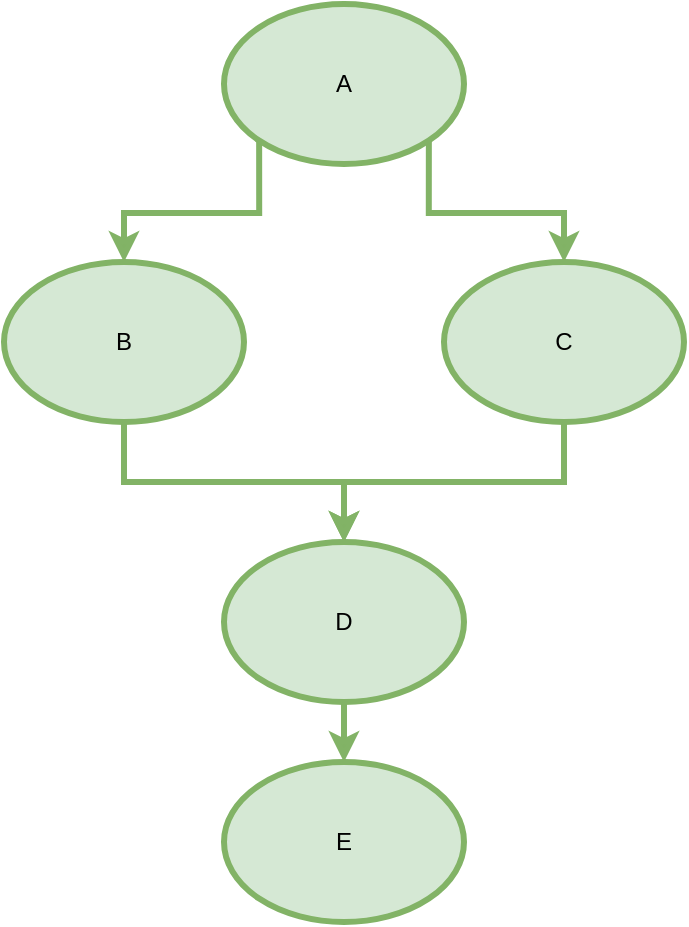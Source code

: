 <mxfile version="24.6.2" type="device" pages="3">
  <diagram id="HFOvi418YpcqefuvC4Z3" name="Page-2">
    <mxGraphModel dx="1570" dy="957" grid="1" gridSize="10" guides="1" tooltips="1" connect="1" arrows="1" fold="1" page="1" pageScale="1" pageWidth="1100" pageHeight="850" math="0" shadow="0">
      <root>
        <mxCell id="0" />
        <mxCell id="1" parent="0" />
        <mxCell id="tu32zy_knMKT6sDBS3b7-1" style="edgeStyle=orthogonalEdgeStyle;rounded=0;orthogonalLoop=1;jettySize=auto;html=1;exitX=0;exitY=1;exitDx=0;exitDy=0;entryX=0.5;entryY=0;entryDx=0;entryDy=0;fillColor=#d5e8d4;strokeColor=#82b366;strokeWidth=3;" parent="1" source="tu32zy_knMKT6sDBS3b7-3" target="tu32zy_knMKT6sDBS3b7-7" edge="1">
          <mxGeometry relative="1" as="geometry" />
        </mxCell>
        <mxCell id="tu32zy_knMKT6sDBS3b7-2" style="edgeStyle=orthogonalEdgeStyle;rounded=0;orthogonalLoop=1;jettySize=auto;html=1;exitX=1;exitY=1;exitDx=0;exitDy=0;fillColor=#d5e8d4;strokeColor=#82b366;strokeWidth=3;" parent="1" source="tu32zy_knMKT6sDBS3b7-3" target="tu32zy_knMKT6sDBS3b7-5" edge="1">
          <mxGeometry relative="1" as="geometry" />
        </mxCell>
        <mxCell id="tu32zy_knMKT6sDBS3b7-3" value="A" style="ellipse;whiteSpace=wrap;html=1;fillColor=#d5e8d4;strokeColor=#82b366;strokeWidth=3;" parent="1" vertex="1">
          <mxGeometry x="490" y="131" width="120" height="80" as="geometry" />
        </mxCell>
        <mxCell id="tu32zy_knMKT6sDBS3b7-4" style="edgeStyle=orthogonalEdgeStyle;rounded=0;orthogonalLoop=1;jettySize=auto;html=1;exitX=0.5;exitY=1;exitDx=0;exitDy=0;entryX=0.5;entryY=0;entryDx=0;entryDy=0;fillColor=#d5e8d4;strokeColor=#82b366;strokeWidth=3;" parent="1" source="tu32zy_knMKT6sDBS3b7-5" target="tu32zy_knMKT6sDBS3b7-9" edge="1">
          <mxGeometry relative="1" as="geometry">
            <mxPoint x="550" y="350" as="targetPoint" />
          </mxGeometry>
        </mxCell>
        <mxCell id="tu32zy_knMKT6sDBS3b7-5" value="C" style="ellipse;whiteSpace=wrap;html=1;fillColor=#d5e8d4;strokeColor=#82b366;strokeWidth=3;" parent="1" vertex="1">
          <mxGeometry x="600" y="260" width="120" height="80" as="geometry" />
        </mxCell>
        <mxCell id="tu32zy_knMKT6sDBS3b7-6" style="edgeStyle=orthogonalEdgeStyle;rounded=0;orthogonalLoop=1;jettySize=auto;html=1;exitX=0.5;exitY=1;exitDx=0;exitDy=0;entryX=0.5;entryY=0;entryDx=0;entryDy=0;fillColor=#d5e8d4;strokeColor=#82b366;strokeWidth=3;" parent="1" source="tu32zy_knMKT6sDBS3b7-7" target="tu32zy_knMKT6sDBS3b7-9" edge="1">
          <mxGeometry relative="1" as="geometry" />
        </mxCell>
        <mxCell id="tu32zy_knMKT6sDBS3b7-7" value="B" style="ellipse;whiteSpace=wrap;html=1;fillColor=#d5e8d4;strokeColor=#82b366;strokeWidth=3;" parent="1" vertex="1">
          <mxGeometry x="380" y="260" width="120" height="80" as="geometry" />
        </mxCell>
        <mxCell id="tu32zy_knMKT6sDBS3b7-8" style="edgeStyle=orthogonalEdgeStyle;rounded=0;orthogonalLoop=1;jettySize=auto;html=1;fillColor=#d5e8d4;strokeColor=#82b366;strokeWidth=3;" parent="1" source="tu32zy_knMKT6sDBS3b7-9" target="tu32zy_knMKT6sDBS3b7-10" edge="1">
          <mxGeometry relative="1" as="geometry" />
        </mxCell>
        <mxCell id="tu32zy_knMKT6sDBS3b7-9" value="D" style="ellipse;whiteSpace=wrap;html=1;fillColor=#d5e8d4;strokeColor=#82b366;strokeWidth=3;" parent="1" vertex="1">
          <mxGeometry x="490" y="400" width="120" height="80" as="geometry" />
        </mxCell>
        <mxCell id="tu32zy_knMKT6sDBS3b7-10" value="E" style="ellipse;whiteSpace=wrap;html=1;fillColor=#d5e8d4;strokeColor=#82b366;strokeWidth=3;" parent="1" vertex="1">
          <mxGeometry x="490" y="510" width="120" height="80" as="geometry" />
        </mxCell>
      </root>
    </mxGraphModel>
  </diagram>
  <diagram name="Page-1" id="KhPLslgzNQtvsqrkkubF">
    <mxGraphModel dx="1570" dy="957" grid="1" gridSize="10" guides="1" tooltips="1" connect="1" arrows="1" fold="1" page="1" pageScale="1" pageWidth="1100" pageHeight="850" math="0" shadow="0">
      <root>
        <mxCell id="0" />
        <mxCell id="1" parent="0" />
        <mxCell id="yJ6XkoW_68rfGgV2tpVg-1" style="edgeStyle=orthogonalEdgeStyle;rounded=0;orthogonalLoop=1;jettySize=auto;html=1;exitX=0;exitY=1;exitDx=0;exitDy=0;entryX=0.5;entryY=0;entryDx=0;entryDy=0;strokeColor=#82b366;strokeWidth=3;fillColor=#d5e8d4;" parent="1" source="yJ6XkoW_68rfGgV2tpVg-3" target="yJ6XkoW_68rfGgV2tpVg-7" edge="1">
          <mxGeometry relative="1" as="geometry" />
        </mxCell>
        <mxCell id="yJ6XkoW_68rfGgV2tpVg-2" style="edgeStyle=orthogonalEdgeStyle;rounded=0;orthogonalLoop=1;jettySize=auto;html=1;exitX=1;exitY=1;exitDx=0;exitDy=0;strokeColor=#82b366;strokeWidth=3;fillColor=#d5e8d4;" parent="1" source="yJ6XkoW_68rfGgV2tpVg-3" target="yJ6XkoW_68rfGgV2tpVg-5" edge="1">
          <mxGeometry relative="1" as="geometry" />
        </mxCell>
        <mxCell id="yJ6XkoW_68rfGgV2tpVg-3" value="A: Start replication" style="ellipse;whiteSpace=wrap;html=1;strokeColor=#82b366;strokeWidth=3;fillColor=#d5e8d4;" parent="1" vertex="1">
          <mxGeometry x="490" y="131" width="120" height="80" as="geometry" />
        </mxCell>
        <mxCell id="yJ6XkoW_68rfGgV2tpVg-4" style="edgeStyle=orthogonalEdgeStyle;rounded=0;orthogonalLoop=1;jettySize=auto;html=1;exitX=0.5;exitY=1;exitDx=0;exitDy=0;entryX=0.5;entryY=0;entryDx=0;entryDy=0;strokeColor=#82b366;strokeWidth=3;fillColor=#d5e8d4;" parent="1" source="yJ6XkoW_68rfGgV2tpVg-5" target="yJ6XkoW_68rfGgV2tpVg-9" edge="1">
          <mxGeometry relative="1" as="geometry">
            <mxPoint x="550" y="350" as="targetPoint" />
          </mxGeometry>
        </mxCell>
        <mxCell id="yJ6XkoW_68rfGgV2tpVg-5" value="C: Replicate" style="ellipse;whiteSpace=wrap;html=1;strokeColor=#82b366;strokeWidth=3;fillColor=#d5e8d4;" parent="1" vertex="1">
          <mxGeometry x="600" y="260" width="120" height="80" as="geometry" />
        </mxCell>
        <mxCell id="yJ6XkoW_68rfGgV2tpVg-6" style="edgeStyle=orthogonalEdgeStyle;rounded=0;orthogonalLoop=1;jettySize=auto;html=1;exitX=0.5;exitY=1;exitDx=0;exitDy=0;entryX=0.5;entryY=0;entryDx=0;entryDy=0;strokeColor=#82b366;strokeWidth=3;fillColor=#d5e8d4;" parent="1" source="yJ6XkoW_68rfGgV2tpVg-7" target="yJ6XkoW_68rfGgV2tpVg-9" edge="1">
          <mxGeometry relative="1" as="geometry" />
        </mxCell>
        <mxCell id="yJ6XkoW_68rfGgV2tpVg-7" value="B: Replicate" style="ellipse;whiteSpace=wrap;html=1;strokeColor=#82b366;strokeWidth=3;fillColor=#d5e8d4;" parent="1" vertex="1">
          <mxGeometry x="380" y="260" width="120" height="80" as="geometry" />
        </mxCell>
        <mxCell id="yJ6XkoW_68rfGgV2tpVg-8" style="edgeStyle=orthogonalEdgeStyle;rounded=0;orthogonalLoop=1;jettySize=auto;html=1;strokeColor=#82b366;strokeWidth=3;fillColor=#d5e8d4;" parent="1" source="yJ6XkoW_68rfGgV2tpVg-9" target="yJ6XkoW_68rfGgV2tpVg-10" edge="1">
          <mxGeometry relative="1" as="geometry" />
        </mxCell>
        <mxCell id="yJ6XkoW_68rfGgV2tpVg-9" value="D: Replicate" style="ellipse;whiteSpace=wrap;html=1;strokeColor=#82b366;strokeWidth=3;fillColor=#d5e8d4;" parent="1" vertex="1">
          <mxGeometry x="490" y="400" width="120" height="80" as="geometry" />
        </mxCell>
        <mxCell id="yJ6XkoW_68rfGgV2tpVg-10" value="E: Aggregate" style="ellipse;whiteSpace=wrap;html=1;strokeColor=#82b366;strokeWidth=3;fillColor=#d5e8d4;" parent="1" vertex="1">
          <mxGeometry x="490" y="510" width="120" height="80" as="geometry" />
        </mxCell>
      </root>
    </mxGraphModel>
  </diagram>
  <diagram id="BYoKZVSsVzDSVm1vojxq" name="Page-3">
    <mxGraphModel dx="1570" dy="957" grid="1" gridSize="10" guides="1" tooltips="1" connect="1" arrows="1" fold="1" page="1" pageScale="1" pageWidth="1100" pageHeight="850" math="0" shadow="0">
      <root>
        <mxCell id="0" />
        <mxCell id="1" parent="0" />
        <mxCell id="g_mn7KMy427ggt4pFNjE-1" style="edgeStyle=orthogonalEdgeStyle;rounded=0;orthogonalLoop=1;jettySize=auto;html=1;exitX=0;exitY=1;exitDx=0;exitDy=0;entryX=0.5;entryY=0;entryDx=0;entryDy=0;fillColor=#f8cecc;strokeColor=#b85450;strokeWidth=3;" parent="1" source="g_mn7KMy427ggt4pFNjE-3" target="g_mn7KMy427ggt4pFNjE-7" edge="1">
          <mxGeometry relative="1" as="geometry" />
        </mxCell>
        <mxCell id="g_mn7KMy427ggt4pFNjE-2" style="edgeStyle=orthogonalEdgeStyle;rounded=0;orthogonalLoop=1;jettySize=auto;html=1;exitX=1;exitY=1;exitDx=0;exitDy=0;fillColor=#f8cecc;strokeColor=#b85450;strokeWidth=3;" parent="1" source="g_mn7KMy427ggt4pFNjE-3" target="g_mn7KMy427ggt4pFNjE-5" edge="1">
          <mxGeometry relative="1" as="geometry" />
        </mxCell>
        <mxCell id="g_mn7KMy427ggt4pFNjE-3" value="A1" style="ellipse;whiteSpace=wrap;html=1;fillColor=#f8cecc;strokeColor=#b85450;strokeWidth=3;" parent="1" vertex="1">
          <mxGeometry x="660" y="131" width="120" height="80" as="geometry" />
        </mxCell>
        <mxCell id="g_mn7KMy427ggt4pFNjE-4" style="edgeStyle=orthogonalEdgeStyle;rounded=0;orthogonalLoop=1;jettySize=auto;html=1;exitX=0.5;exitY=1;exitDx=0;exitDy=0;entryX=0.5;entryY=0;entryDx=0;entryDy=0;fillColor=#f8cecc;strokeColor=#b85450;strokeWidth=3;" parent="1" source="g_mn7KMy427ggt4pFNjE-5" target="g_mn7KMy427ggt4pFNjE-9" edge="1">
          <mxGeometry relative="1" as="geometry">
            <mxPoint x="710" y="350" as="targetPoint" />
          </mxGeometry>
        </mxCell>
        <mxCell id="g_mn7KMy427ggt4pFNjE-5" value="C1" style="ellipse;whiteSpace=wrap;html=1;fillColor=#f8cecc;strokeColor=#b85450;strokeWidth=3;" parent="1" vertex="1">
          <mxGeometry x="770" y="260" width="120" height="80" as="geometry" />
        </mxCell>
        <mxCell id="g_mn7KMy427ggt4pFNjE-6" style="edgeStyle=orthogonalEdgeStyle;rounded=0;orthogonalLoop=1;jettySize=auto;html=1;exitX=0.5;exitY=1;exitDx=0;exitDy=0;entryX=0.5;entryY=0;entryDx=0;entryDy=0;fillColor=#f8cecc;strokeColor=#b85450;strokeWidth=3;" parent="1" source="g_mn7KMy427ggt4pFNjE-7" target="g_mn7KMy427ggt4pFNjE-9" edge="1">
          <mxGeometry relative="1" as="geometry" />
        </mxCell>
        <mxCell id="g_mn7KMy427ggt4pFNjE-7" value="B1" style="ellipse;whiteSpace=wrap;html=1;fillColor=#f8cecc;strokeColor=#b85450;strokeWidth=3;" parent="1" vertex="1">
          <mxGeometry x="550" y="260" width="120" height="80" as="geometry" />
        </mxCell>
        <mxCell id="g_mn7KMy427ggt4pFNjE-8" style="edgeStyle=orthogonalEdgeStyle;rounded=0;orthogonalLoop=1;jettySize=auto;html=1;entryX=0.5;entryY=0;entryDx=0;entryDy=0;fillColor=#d5e8d4;strokeColor=#82b366;strokeWidth=3;" parent="1" source="g_mn7KMy427ggt4pFNjE-9" target="g_mn7KMy427ggt4pFNjE-19" edge="1">
          <mxGeometry relative="1" as="geometry">
            <mxPoint x="710" y="510" as="targetPoint" />
          </mxGeometry>
        </mxCell>
        <mxCell id="g_mn7KMy427ggt4pFNjE-9" value="D1" style="ellipse;whiteSpace=wrap;html=1;fillColor=#f8cecc;strokeColor=#b85450;strokeWidth=3;" parent="1" vertex="1">
          <mxGeometry x="660" y="400" width="120" height="80" as="geometry" />
        </mxCell>
        <mxCell id="g_mn7KMy427ggt4pFNjE-11" style="edgeStyle=orthogonalEdgeStyle;rounded=0;orthogonalLoop=1;jettySize=auto;html=1;exitX=0;exitY=1;exitDx=0;exitDy=0;entryX=0.5;entryY=0;entryDx=0;entryDy=0;fillColor=#dae8fc;strokeColor=#6c8ebf;strokeWidth=3;" parent="1" source="g_mn7KMy427ggt4pFNjE-13" target="g_mn7KMy427ggt4pFNjE-17" edge="1">
          <mxGeometry relative="1" as="geometry" />
        </mxCell>
        <mxCell id="g_mn7KMy427ggt4pFNjE-12" style="edgeStyle=orthogonalEdgeStyle;rounded=0;orthogonalLoop=1;jettySize=auto;html=1;exitX=1;exitY=1;exitDx=0;exitDy=0;fillColor=#dae8fc;strokeColor=#6c8ebf;strokeWidth=3;" parent="1" source="g_mn7KMy427ggt4pFNjE-13" target="g_mn7KMy427ggt4pFNjE-15" edge="1">
          <mxGeometry relative="1" as="geometry" />
        </mxCell>
        <mxCell id="g_mn7KMy427ggt4pFNjE-13" value="A0" style="ellipse;whiteSpace=wrap;html=1;fillColor=#dae8fc;strokeColor=#6c8ebf;strokeWidth=3;" parent="1" vertex="1">
          <mxGeometry x="300" y="131" width="120" height="80" as="geometry" />
        </mxCell>
        <mxCell id="g_mn7KMy427ggt4pFNjE-14" style="edgeStyle=orthogonalEdgeStyle;rounded=0;orthogonalLoop=1;jettySize=auto;html=1;exitX=0.5;exitY=1;exitDx=0;exitDy=0;entryX=0.5;entryY=0;entryDx=0;entryDy=0;fillColor=#dae8fc;strokeColor=#6c8ebf;strokeWidth=3;" parent="1" source="g_mn7KMy427ggt4pFNjE-15" target="g_mn7KMy427ggt4pFNjE-18" edge="1">
          <mxGeometry relative="1" as="geometry">
            <mxPoint x="370" y="350" as="targetPoint" />
          </mxGeometry>
        </mxCell>
        <mxCell id="g_mn7KMy427ggt4pFNjE-15" value="C0" style="ellipse;whiteSpace=wrap;html=1;fillColor=#dae8fc;strokeColor=#6c8ebf;strokeWidth=3;" parent="1" vertex="1">
          <mxGeometry x="410" y="260" width="120" height="80" as="geometry" />
        </mxCell>
        <mxCell id="g_mn7KMy427ggt4pFNjE-16" style="edgeStyle=orthogonalEdgeStyle;rounded=0;orthogonalLoop=1;jettySize=auto;html=1;exitX=0.5;exitY=1;exitDx=0;exitDy=0;entryX=0.5;entryY=0;entryDx=0;entryDy=0;fillColor=#dae8fc;strokeColor=#6c8ebf;strokeWidth=3;" parent="1" source="g_mn7KMy427ggt4pFNjE-17" target="g_mn7KMy427ggt4pFNjE-18" edge="1">
          <mxGeometry relative="1" as="geometry" />
        </mxCell>
        <mxCell id="g_mn7KMy427ggt4pFNjE-17" value="B0" style="ellipse;whiteSpace=wrap;html=1;fillColor=#dae8fc;strokeColor=#6c8ebf;strokeWidth=3;" parent="1" vertex="1">
          <mxGeometry x="190" y="260" width="120" height="80" as="geometry" />
        </mxCell>
        <mxCell id="g_mn7KMy427ggt4pFNjE-20" style="edgeStyle=orthogonalEdgeStyle;rounded=0;orthogonalLoop=1;jettySize=auto;html=1;entryX=0.5;entryY=0;entryDx=0;entryDy=0;fillColor=#d5e8d4;strokeColor=#82b366;strokeWidth=3;" parent="1" source="g_mn7KMy427ggt4pFNjE-18" target="g_mn7KMy427ggt4pFNjE-19" edge="1">
          <mxGeometry relative="1" as="geometry" />
        </mxCell>
        <mxCell id="g_mn7KMy427ggt4pFNjE-18" value="D0" style="ellipse;whiteSpace=wrap;html=1;fillColor=#dae8fc;strokeColor=#6c8ebf;strokeWidth=3;" parent="1" vertex="1">
          <mxGeometry x="300" y="400" width="120" height="80" as="geometry" />
        </mxCell>
        <mxCell id="g_mn7KMy427ggt4pFNjE-19" value="E" style="ellipse;whiteSpace=wrap;html=1;fillColor=#d5e8d4;strokeColor=#82b366;strokeWidth=3;" parent="1" vertex="1">
          <mxGeometry x="480" y="520" width="120" height="80" as="geometry" />
        </mxCell>
      </root>
    </mxGraphModel>
  </diagram>
</mxfile>
